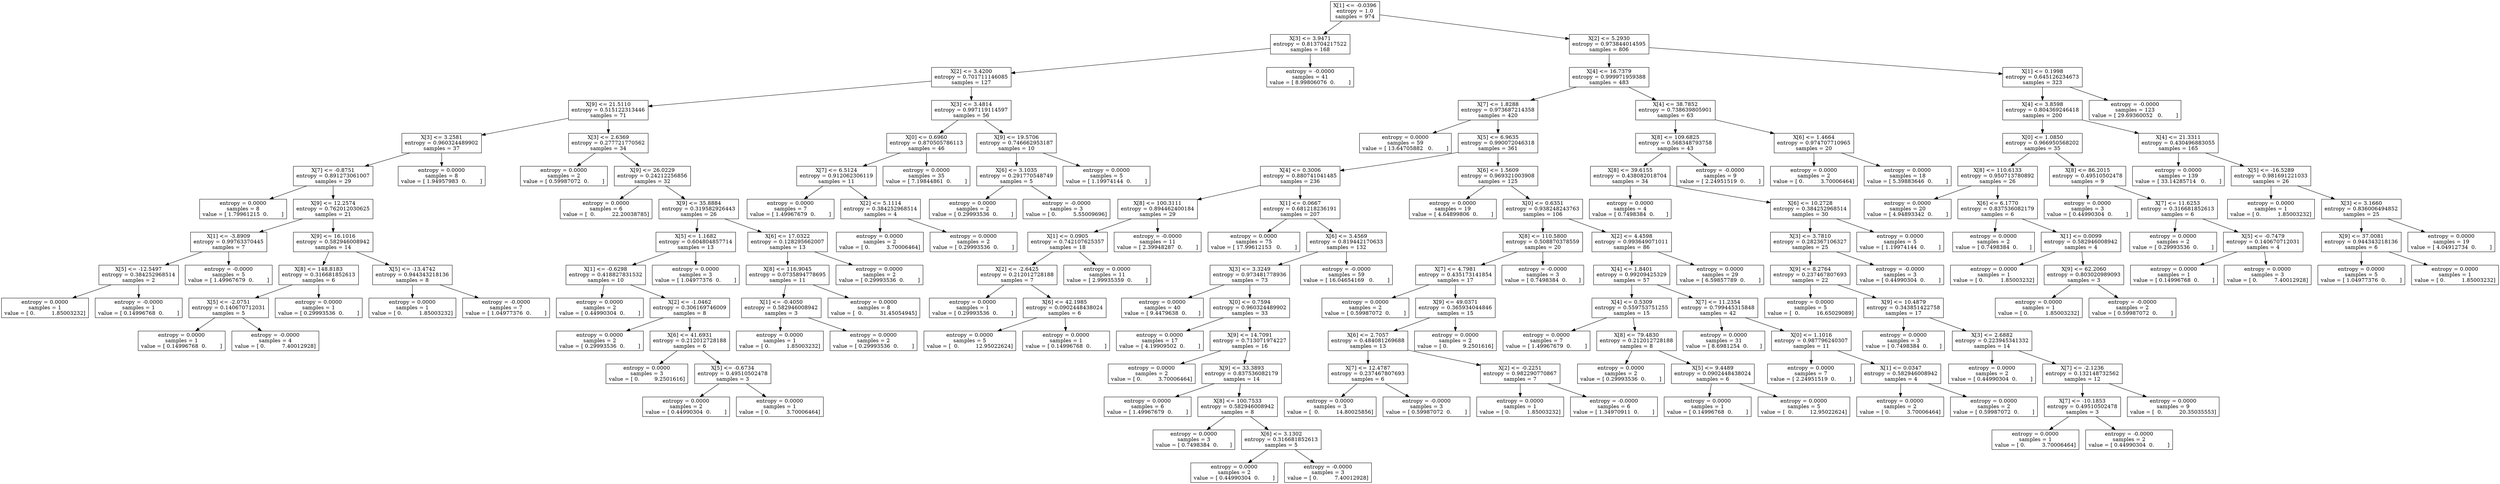 digraph Tree {
0 [label="X[1] <= -0.0396\nentropy = 1.0\nsamples = 974", shape="box"] ;
1 [label="X[3] <= 3.9471\nentropy = 0.813704217522\nsamples = 168", shape="box"] ;
0 -> 1 ;
2 [label="X[2] <= 3.4200\nentropy = 0.701711146085\nsamples = 127", shape="box"] ;
1 -> 2 ;
3 [label="X[9] <= 21.5110\nentropy = 0.515122313446\nsamples = 71", shape="box"] ;
2 -> 3 ;
4 [label="X[3] <= 3.2581\nentropy = 0.960324489902\nsamples = 37", shape="box"] ;
3 -> 4 ;
5 [label="X[7] <= -0.8751\nentropy = 0.891273061007\nsamples = 29", shape="box"] ;
4 -> 5 ;
6 [label="entropy = 0.0000\nsamples = 8\nvalue = [ 1.79961215  0.        ]", shape="box"] ;
5 -> 6 ;
7 [label="X[9] <= 12.2574\nentropy = 0.762012030625\nsamples = 21", shape="box"] ;
5 -> 7 ;
8 [label="X[1] <= -3.8909\nentropy = 0.99763370445\nsamples = 7", shape="box"] ;
7 -> 8 ;
9 [label="X[5] <= -12.5497\nentropy = 0.384252968514\nsamples = 2", shape="box"] ;
8 -> 9 ;
10 [label="entropy = 0.0000\nsamples = 1\nvalue = [ 0.          1.85003232]", shape="box"] ;
9 -> 10 ;
11 [label="entropy = -0.0000\nsamples = 1\nvalue = [ 0.14996768  0.        ]", shape="box"] ;
9 -> 11 ;
12 [label="entropy = -0.0000\nsamples = 5\nvalue = [ 1.49967679  0.        ]", shape="box"] ;
8 -> 12 ;
13 [label="X[9] <= 16.1016\nentropy = 0.582946008942\nsamples = 14", shape="box"] ;
7 -> 13 ;
14 [label="X[8] <= 148.8183\nentropy = 0.316681852613\nsamples = 6", shape="box"] ;
13 -> 14 ;
15 [label="X[5] <= -2.0751\nentropy = 0.140670712031\nsamples = 5", shape="box"] ;
14 -> 15 ;
16 [label="entropy = 0.0000\nsamples = 1\nvalue = [ 0.14996768  0.        ]", shape="box"] ;
15 -> 16 ;
17 [label="entropy = -0.0000\nsamples = 4\nvalue = [ 0.          7.40012928]", shape="box"] ;
15 -> 17 ;
18 [label="entropy = 0.0000\nsamples = 1\nvalue = [ 0.29993536  0.        ]", shape="box"] ;
14 -> 18 ;
19 [label="X[5] <= -13.4742\nentropy = 0.944343218136\nsamples = 8", shape="box"] ;
13 -> 19 ;
20 [label="entropy = 0.0000\nsamples = 1\nvalue = [ 0.          1.85003232]", shape="box"] ;
19 -> 20 ;
21 [label="entropy = -0.0000\nsamples = 7\nvalue = [ 1.04977376  0.        ]", shape="box"] ;
19 -> 21 ;
22 [label="entropy = 0.0000\nsamples = 8\nvalue = [ 1.94957983  0.        ]", shape="box"] ;
4 -> 22 ;
23 [label="X[3] <= 2.6369\nentropy = 0.277721770562\nsamples = 34", shape="box"] ;
3 -> 23 ;
24 [label="entropy = 0.0000\nsamples = 2\nvalue = [ 0.59987072  0.        ]", shape="box"] ;
23 -> 24 ;
25 [label="X[9] <= 26.0229\nentropy = 0.24212256856\nsamples = 32", shape="box"] ;
23 -> 25 ;
26 [label="entropy = 0.0000\nsamples = 6\nvalue = [  0.          22.20038785]", shape="box"] ;
25 -> 26 ;
27 [label="X[9] <= 35.8884\nentropy = 0.319582926443\nsamples = 26", shape="box"] ;
25 -> 27 ;
28 [label="X[5] <= 1.1682\nentropy = 0.604804857714\nsamples = 13", shape="box"] ;
27 -> 28 ;
29 [label="X[1] <= -0.6298\nentropy = 0.418827831532\nsamples = 10", shape="box"] ;
28 -> 29 ;
30 [label="entropy = 0.0000\nsamples = 2\nvalue = [ 0.44990304  0.        ]", shape="box"] ;
29 -> 30 ;
31 [label="X[2] <= -1.0462\nentropy = 0.306169746009\nsamples = 8", shape="box"] ;
29 -> 31 ;
32 [label="entropy = 0.0000\nsamples = 2\nvalue = [ 0.29993536  0.        ]", shape="box"] ;
31 -> 32 ;
33 [label="X[6] <= 41.6931\nentropy = 0.212012728188\nsamples = 6", shape="box"] ;
31 -> 33 ;
34 [label="entropy = 0.0000\nsamples = 3\nvalue = [ 0.         9.2501616]", shape="box"] ;
33 -> 34 ;
35 [label="X[5] <= -0.6734\nentropy = 0.49510502478\nsamples = 3", shape="box"] ;
33 -> 35 ;
36 [label="entropy = 0.0000\nsamples = 2\nvalue = [ 0.44990304  0.        ]", shape="box"] ;
35 -> 36 ;
37 [label="entropy = 0.0000\nsamples = 1\nvalue = [ 0.          3.70006464]", shape="box"] ;
35 -> 37 ;
38 [label="entropy = 0.0000\nsamples = 3\nvalue = [ 1.04977376  0.        ]", shape="box"] ;
28 -> 38 ;
39 [label="X[6] <= 17.0322\nentropy = 0.128295662007\nsamples = 13", shape="box"] ;
27 -> 39 ;
40 [label="X[8] <= 116.9045\nentropy = 0.0735894778695\nsamples = 11", shape="box"] ;
39 -> 40 ;
41 [label="X[1] <= -0.4050\nentropy = 0.582946008942\nsamples = 3", shape="box"] ;
40 -> 41 ;
42 [label="entropy = 0.0000\nsamples = 1\nvalue = [ 0.          1.85003232]", shape="box"] ;
41 -> 42 ;
43 [label="entropy = 0.0000\nsamples = 2\nvalue = [ 0.29993536  0.        ]", shape="box"] ;
41 -> 43 ;
44 [label="entropy = 0.0000\nsamples = 8\nvalue = [  0.          31.45054945]", shape="box"] ;
40 -> 44 ;
45 [label="entropy = 0.0000\nsamples = 2\nvalue = [ 0.29993536  0.        ]", shape="box"] ;
39 -> 45 ;
46 [label="X[3] <= 3.4814\nentropy = 0.997119114597\nsamples = 56", shape="box"] ;
2 -> 46 ;
47 [label="X[0] <= 0.6960\nentropy = 0.870505786113\nsamples = 46", shape="box"] ;
46 -> 47 ;
48 [label="X[7] <= 6.5124\nentropy = 0.912062306119\nsamples = 11", shape="box"] ;
47 -> 48 ;
49 [label="entropy = 0.0000\nsamples = 7\nvalue = [ 1.49967679  0.        ]", shape="box"] ;
48 -> 49 ;
50 [label="X[2] <= 5.1114\nentropy = 0.384252968514\nsamples = 4", shape="box"] ;
48 -> 50 ;
51 [label="entropy = 0.0000\nsamples = 2\nvalue = [ 0.          3.70006464]", shape="box"] ;
50 -> 51 ;
52 [label="entropy = 0.0000\nsamples = 2\nvalue = [ 0.29993536  0.        ]", shape="box"] ;
50 -> 52 ;
53 [label="entropy = 0.0000\nsamples = 35\nvalue = [ 7.19844861  0.        ]", shape="box"] ;
47 -> 53 ;
54 [label="X[9] <= 19.5706\nentropy = 0.746662953187\nsamples = 10", shape="box"] ;
46 -> 54 ;
55 [label="X[6] <= 3.1035\nentropy = 0.291770548749\nsamples = 5", shape="box"] ;
54 -> 55 ;
56 [label="entropy = 0.0000\nsamples = 2\nvalue = [ 0.29993536  0.        ]", shape="box"] ;
55 -> 56 ;
57 [label="entropy = -0.0000\nsamples = 3\nvalue = [ 0.          5.55009696]", shape="box"] ;
55 -> 57 ;
58 [label="entropy = 0.0000\nsamples = 5\nvalue = [ 1.19974144  0.        ]", shape="box"] ;
54 -> 58 ;
59 [label="entropy = -0.0000\nsamples = 41\nvalue = [ 8.99806076  0.        ]", shape="box"] ;
1 -> 59 ;
60 [label="X[2] <= 5.2930\nentropy = 0.973844014595\nsamples = 806", shape="box"] ;
0 -> 60 ;
61 [label="X[4] <= 16.7379\nentropy = 0.999971959388\nsamples = 483", shape="box"] ;
60 -> 61 ;
62 [label="X[7] <= 1.8288\nentropy = 0.973687214358\nsamples = 420", shape="box"] ;
61 -> 62 ;
63 [label="entropy = 0.0000\nsamples = 59\nvalue = [ 13.64705882   0.        ]", shape="box"] ;
62 -> 63 ;
64 [label="X[5] <= 6.9635\nentropy = 0.990072046318\nsamples = 361", shape="box"] ;
62 -> 64 ;
65 [label="X[4] <= 0.3006\nentropy = 0.880741041485\nsamples = 236", shape="box"] ;
64 -> 65 ;
66 [label="X[8] <= 100.3111\nentropy = 0.894462400184\nsamples = 29", shape="box"] ;
65 -> 66 ;
67 [label="X[1] <= 0.0905\nentropy = 0.742107625357\nsamples = 18", shape="box"] ;
66 -> 67 ;
68 [label="X[2] <= -2.6425\nentropy = 0.212012728188\nsamples = 7", shape="box"] ;
67 -> 68 ;
69 [label="entropy = 0.0000\nsamples = 1\nvalue = [ 0.29993536  0.        ]", shape="box"] ;
68 -> 69 ;
70 [label="X[6] <= 42.1985\nentropy = 0.0902448438024\nsamples = 6", shape="box"] ;
68 -> 70 ;
71 [label="entropy = 0.0000\nsamples = 5\nvalue = [  0.          12.95022624]", shape="box"] ;
70 -> 71 ;
72 [label="entropy = 0.0000\nsamples = 1\nvalue = [ 0.14996768  0.        ]", shape="box"] ;
70 -> 72 ;
73 [label="entropy = 0.0000\nsamples = 11\nvalue = [ 2.99935359  0.        ]", shape="box"] ;
67 -> 73 ;
74 [label="entropy = -0.0000\nsamples = 11\nvalue = [ 2.39948287  0.        ]", shape="box"] ;
66 -> 74 ;
75 [label="X[1] <= 0.0667\nentropy = 0.681218236191\nsamples = 207", shape="box"] ;
65 -> 75 ;
76 [label="entropy = 0.0000\nsamples = 75\nvalue = [ 17.99612153   0.        ]", shape="box"] ;
75 -> 76 ;
77 [label="X[6] <= 3.4569\nentropy = 0.819442170633\nsamples = 132", shape="box"] ;
75 -> 77 ;
78 [label="X[3] <= 3.3249\nentropy = 0.973481778936\nsamples = 73", shape="box"] ;
77 -> 78 ;
79 [label="entropy = 0.0000\nsamples = 40\nvalue = [ 9.4479638  0.       ]", shape="box"] ;
78 -> 79 ;
80 [label="X[0] <= 0.7594\nentropy = 0.960324489902\nsamples = 33", shape="box"] ;
78 -> 80 ;
81 [label="entropy = 0.0000\nsamples = 17\nvalue = [ 4.19909502  0.        ]", shape="box"] ;
80 -> 81 ;
82 [label="X[9] <= 14.7091\nentropy = 0.713071974227\nsamples = 16", shape="box"] ;
80 -> 82 ;
83 [label="entropy = 0.0000\nsamples = 2\nvalue = [ 0.          3.70006464]", shape="box"] ;
82 -> 83 ;
84 [label="X[9] <= 33.3893\nentropy = 0.837536082179\nsamples = 14", shape="box"] ;
82 -> 84 ;
85 [label="entropy = 0.0000\nsamples = 6\nvalue = [ 1.49967679  0.        ]", shape="box"] ;
84 -> 85 ;
86 [label="X[8] <= 100.7533\nentropy = 0.582946008942\nsamples = 8", shape="box"] ;
84 -> 86 ;
87 [label="entropy = 0.0000\nsamples = 3\nvalue = [ 0.7498384  0.       ]", shape="box"] ;
86 -> 87 ;
88 [label="X[6] <= 3.1302\nentropy = 0.316681852613\nsamples = 5", shape="box"] ;
86 -> 88 ;
89 [label="entropy = 0.0000\nsamples = 2\nvalue = [ 0.44990304  0.        ]", shape="box"] ;
88 -> 89 ;
90 [label="entropy = -0.0000\nsamples = 3\nvalue = [ 0.          7.40012928]", shape="box"] ;
88 -> 90 ;
91 [label="entropy = -0.0000\nsamples = 59\nvalue = [ 16.04654169   0.        ]", shape="box"] ;
77 -> 91 ;
92 [label="X[6] <= 1.5609\nentropy = 0.969321003908\nsamples = 125", shape="box"] ;
64 -> 92 ;
93 [label="entropy = 0.0000\nsamples = 19\nvalue = [ 4.64899806  0.        ]", shape="box"] ;
92 -> 93 ;
94 [label="X[0] <= 0.6351\nentropy = 0.938248243763\nsamples = 106", shape="box"] ;
92 -> 94 ;
95 [label="X[8] <= 110.5800\nentropy = 0.508870378559\nsamples = 20", shape="box"] ;
94 -> 95 ;
96 [label="X[7] <= 4.7981\nentropy = 0.435173141854\nsamples = 17", shape="box"] ;
95 -> 96 ;
97 [label="entropy = 0.0000\nsamples = 2\nvalue = [ 0.59987072  0.        ]", shape="box"] ;
96 -> 97 ;
98 [label="X[9] <= 49.0371\nentropy = 0.365934044846\nsamples = 15", shape="box"] ;
96 -> 98 ;
99 [label="X[6] <= 2.7057\nentropy = 0.484081269688\nsamples = 13", shape="box"] ;
98 -> 99 ;
100 [label="X[7] <= 12.4787\nentropy = 0.237467807693\nsamples = 6", shape="box"] ;
99 -> 100 ;
101 [label="entropy = 0.0000\nsamples = 3\nvalue = [  0.          14.80025856]", shape="box"] ;
100 -> 101 ;
102 [label="entropy = -0.0000\nsamples = 3\nvalue = [ 0.59987072  0.        ]", shape="box"] ;
100 -> 102 ;
103 [label="X[2] <= -0.2251\nentropy = 0.982290770867\nsamples = 7", shape="box"] ;
99 -> 103 ;
104 [label="entropy = 0.0000\nsamples = 1\nvalue = [ 0.          1.85003232]", shape="box"] ;
103 -> 104 ;
105 [label="entropy = -0.0000\nsamples = 6\nvalue = [ 1.34970911  0.        ]", shape="box"] ;
103 -> 105 ;
106 [label="entropy = 0.0000\nsamples = 2\nvalue = [ 0.         9.2501616]", shape="box"] ;
98 -> 106 ;
107 [label="entropy = -0.0000\nsamples = 3\nvalue = [ 0.7498384  0.       ]", shape="box"] ;
95 -> 107 ;
108 [label="X[2] <= 4.4598\nentropy = 0.993649071011\nsamples = 86", shape="box"] ;
94 -> 108 ;
109 [label="X[4] <= 1.8401\nentropy = 0.99209425329\nsamples = 57", shape="box"] ;
108 -> 109 ;
110 [label="X[4] <= 0.5309\nentropy = 0.559753751255\nsamples = 15", shape="box"] ;
109 -> 110 ;
111 [label="entropy = 0.0000\nsamples = 7\nvalue = [ 1.49967679  0.        ]", shape="box"] ;
110 -> 111 ;
112 [label="X[8] <= 79.4830\nentropy = 0.212012728188\nsamples = 8", shape="box"] ;
110 -> 112 ;
113 [label="entropy = 0.0000\nsamples = 2\nvalue = [ 0.29993536  0.        ]", shape="box"] ;
112 -> 113 ;
114 [label="X[5] <= 9.4489\nentropy = 0.0902448438024\nsamples = 6", shape="box"] ;
112 -> 114 ;
115 [label="entropy = 0.0000\nsamples = 1\nvalue = [ 0.14996768  0.        ]", shape="box"] ;
114 -> 115 ;
116 [label="entropy = 0.0000\nsamples = 5\nvalue = [  0.          12.95022624]", shape="box"] ;
114 -> 116 ;
117 [label="X[7] <= 11.2354\nentropy = 0.799445315848\nsamples = 42", shape="box"] ;
109 -> 117 ;
118 [label="entropy = 0.0000\nsamples = 31\nvalue = [ 8.6981254  0.       ]", shape="box"] ;
117 -> 118 ;
119 [label="X[0] <= 1.1016\nentropy = 0.987796240307\nsamples = 11", shape="box"] ;
117 -> 119 ;
120 [label="entropy = 0.0000\nsamples = 7\nvalue = [ 2.24951519  0.        ]", shape="box"] ;
119 -> 120 ;
121 [label="X[1] <= 0.0347\nentropy = 0.582946008942\nsamples = 4", shape="box"] ;
119 -> 121 ;
122 [label="entropy = 0.0000\nsamples = 2\nvalue = [ 0.          3.70006464]", shape="box"] ;
121 -> 122 ;
123 [label="entropy = 0.0000\nsamples = 2\nvalue = [ 0.59987072  0.        ]", shape="box"] ;
121 -> 123 ;
124 [label="entropy = 0.0000\nsamples = 29\nvalue = [ 6.59857789  0.        ]", shape="box"] ;
108 -> 124 ;
125 [label="X[4] <= 38.7852\nentropy = 0.738639805901\nsamples = 63", shape="box"] ;
61 -> 125 ;
126 [label="X[8] <= 109.6825\nentropy = 0.568348793758\nsamples = 43", shape="box"] ;
125 -> 126 ;
127 [label="X[8] <= 39.6155\nentropy = 0.438082018704\nsamples = 34", shape="box"] ;
126 -> 127 ;
128 [label="entropy = 0.0000\nsamples = 4\nvalue = [ 0.7498384  0.       ]", shape="box"] ;
127 -> 128 ;
129 [label="X[6] <= 10.2728\nentropy = 0.384252968514\nsamples = 30", shape="box"] ;
127 -> 129 ;
130 [label="X[3] <= 3.7810\nentropy = 0.282367106327\nsamples = 25", shape="box"] ;
129 -> 130 ;
131 [label="X[9] <= 8.2764\nentropy = 0.237467807693\nsamples = 22", shape="box"] ;
130 -> 131 ;
132 [label="entropy = 0.0000\nsamples = 5\nvalue = [  0.          16.65029089]", shape="box"] ;
131 -> 132 ;
133 [label="X[9] <= 10.4879\nentropy = 0.343851422758\nsamples = 17", shape="box"] ;
131 -> 133 ;
134 [label="entropy = 0.0000\nsamples = 3\nvalue = [ 0.7498384  0.       ]", shape="box"] ;
133 -> 134 ;
135 [label="X[3] <= 2.6882\nentropy = 0.223945341332\nsamples = 14", shape="box"] ;
133 -> 135 ;
136 [label="entropy = 0.0000\nsamples = 2\nvalue = [ 0.44990304  0.        ]", shape="box"] ;
135 -> 136 ;
137 [label="X[7] <= -2.1236\nentropy = 0.132148732562\nsamples = 12", shape="box"] ;
135 -> 137 ;
138 [label="X[7] <= -10.1853\nentropy = 0.49510502478\nsamples = 3", shape="box"] ;
137 -> 138 ;
139 [label="entropy = 0.0000\nsamples = 1\nvalue = [ 0.          3.70006464]", shape="box"] ;
138 -> 139 ;
140 [label="entropy = -0.0000\nsamples = 2\nvalue = [ 0.44990304  0.        ]", shape="box"] ;
138 -> 140 ;
141 [label="entropy = 0.0000\nsamples = 9\nvalue = [  0.          20.35035553]", shape="box"] ;
137 -> 141 ;
142 [label="entropy = -0.0000\nsamples = 3\nvalue = [ 0.44990304  0.        ]", shape="box"] ;
130 -> 142 ;
143 [label="entropy = 0.0000\nsamples = 5\nvalue = [ 1.19974144  0.        ]", shape="box"] ;
129 -> 143 ;
144 [label="entropy = -0.0000\nsamples = 9\nvalue = [ 2.24951519  0.        ]", shape="box"] ;
126 -> 144 ;
145 [label="X[6] <= 1.4664\nentropy = 0.974707710965\nsamples = 20", shape="box"] ;
125 -> 145 ;
146 [label="entropy = 0.0000\nsamples = 2\nvalue = [ 0.          3.70006464]", shape="box"] ;
145 -> 146 ;
147 [label="entropy = 0.0000\nsamples = 18\nvalue = [ 5.39883646  0.        ]", shape="box"] ;
145 -> 147 ;
148 [label="X[1] <= 0.1998\nentropy = 0.645126234673\nsamples = 323", shape="box"] ;
60 -> 148 ;
149 [label="X[4] <= 3.8598\nentropy = 0.804369246418\nsamples = 200", shape="box"] ;
148 -> 149 ;
150 [label="X[0] <= 1.0850\nentropy = 0.966950568202\nsamples = 35", shape="box"] ;
149 -> 150 ;
151 [label="X[8] <= 110.6133\nentropy = 0.950713780892\nsamples = 26", shape="box"] ;
150 -> 151 ;
152 [label="entropy = 0.0000\nsamples = 20\nvalue = [ 4.94893342  0.        ]", shape="box"] ;
151 -> 152 ;
153 [label="X[6] <= 6.1770\nentropy = 0.837536082179\nsamples = 6", shape="box"] ;
151 -> 153 ;
154 [label="entropy = 0.0000\nsamples = 2\nvalue = [ 0.7498384  0.       ]", shape="box"] ;
153 -> 154 ;
155 [label="X[1] <= 0.0099\nentropy = 0.582946008942\nsamples = 4", shape="box"] ;
153 -> 155 ;
156 [label="entropy = 0.0000\nsamples = 1\nvalue = [ 0.          1.85003232]", shape="box"] ;
155 -> 156 ;
157 [label="X[9] <= 62.2060\nentropy = 0.803020989093\nsamples = 3", shape="box"] ;
155 -> 157 ;
158 [label="entropy = 0.0000\nsamples = 1\nvalue = [ 0.          1.85003232]", shape="box"] ;
157 -> 158 ;
159 [label="entropy = -0.0000\nsamples = 2\nvalue = [ 0.59987072  0.        ]", shape="box"] ;
157 -> 159 ;
160 [label="X[8] <= 86.2015\nentropy = 0.49510502478\nsamples = 9", shape="box"] ;
150 -> 160 ;
161 [label="entropy = 0.0000\nsamples = 3\nvalue = [ 0.44990304  0.        ]", shape="box"] ;
160 -> 161 ;
162 [label="X[7] <= 11.6253\nentropy = 0.316681852613\nsamples = 6", shape="box"] ;
160 -> 162 ;
163 [label="entropy = 0.0000\nsamples = 2\nvalue = [ 0.29993536  0.        ]", shape="box"] ;
162 -> 163 ;
164 [label="X[5] <= -0.7479\nentropy = 0.140670712031\nsamples = 4", shape="box"] ;
162 -> 164 ;
165 [label="entropy = 0.0000\nsamples = 1\nvalue = [ 0.14996768  0.        ]", shape="box"] ;
164 -> 165 ;
166 [label="entropy = 0.0000\nsamples = 3\nvalue = [ 0.          7.40012928]", shape="box"] ;
164 -> 166 ;
167 [label="X[4] <= 21.3311\nentropy = 0.430496883055\nsamples = 165", shape="box"] ;
149 -> 167 ;
168 [label="entropy = 0.0000\nsamples = 139\nvalue = [ 33.14285714   0.        ]", shape="box"] ;
167 -> 168 ;
169 [label="X[5] <= -16.5289\nentropy = 0.981691221033\nsamples = 26", shape="box"] ;
167 -> 169 ;
170 [label="entropy = 0.0000\nsamples = 1\nvalue = [ 0.          1.85003232]", shape="box"] ;
169 -> 170 ;
171 [label="X[3] <= 3.1660\nentropy = 0.836006494852\nsamples = 25", shape="box"] ;
169 -> 171 ;
172 [label="X[9] <= 37.0081\nentropy = 0.944343218136\nsamples = 6", shape="box"] ;
171 -> 172 ;
173 [label="entropy = 0.0000\nsamples = 5\nvalue = [ 1.04977376  0.        ]", shape="box"] ;
172 -> 173 ;
174 [label="entropy = 0.0000\nsamples = 1\nvalue = [ 0.          1.85003232]", shape="box"] ;
172 -> 174 ;
175 [label="entropy = 0.0000\nsamples = 19\nvalue = [ 4.04912734  0.        ]", shape="box"] ;
171 -> 175 ;
176 [label="entropy = -0.0000\nsamples = 123\nvalue = [ 29.69360052   0.        ]", shape="box"] ;
148 -> 176 ;
}